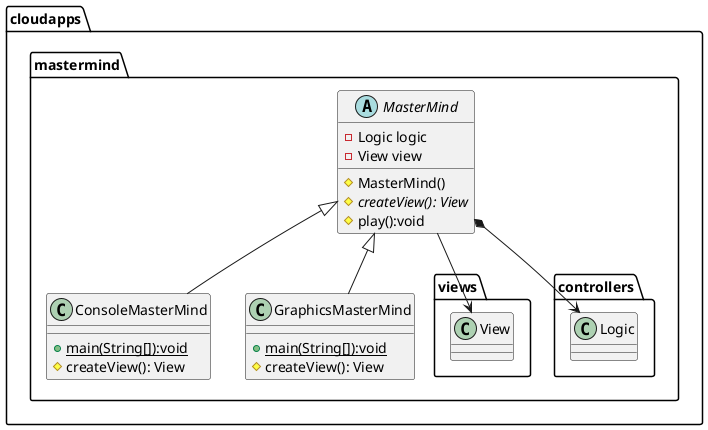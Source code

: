 @startuml Package **cloudapps.mastermind**

package "cloudapps.mastermind" {
  
  abstract class MasterMind {
    -Logic logic
    -View view
    #MasterMind()
    #{abstract}createView(): View
    #play():void 
  }
  
  class ConsoleMasterMind {
    +{static}main(String[]):void
    #createView(): View
  }

  class GraphicsMasterMind {
    +{static}main(String[]):void
    #createView(): View
  }

  MasterMind <|-- ConsoleMasterMind
  MasterMind <|-- GraphicsMasterMind
  MasterMind --> cloudapps.mastermind.views.View
  MasterMind *--> cloudapps.mastermind.controllers.Logic
}

package "cloudapps.mastermind.views" {

  class View {}
}

package "cloudapps.mastermind.controllers" {

  class Logic {}
}

@enduml
